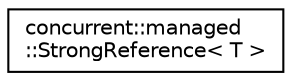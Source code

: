 digraph "Graphical Class Hierarchy"
{
  edge [fontname="Helvetica",fontsize="10",labelfontname="Helvetica",labelfontsize="10"];
  node [fontname="Helvetica",fontsize="10",shape=record];
  rankdir="LR";
  Node1 [label="concurrent::managed\l::StrongReference\< T \>",height=0.2,width=0.4,color="black", fillcolor="white", style="filled",URL="$structconcurrent_1_1managed_1_1_strong_reference.html"];
}
